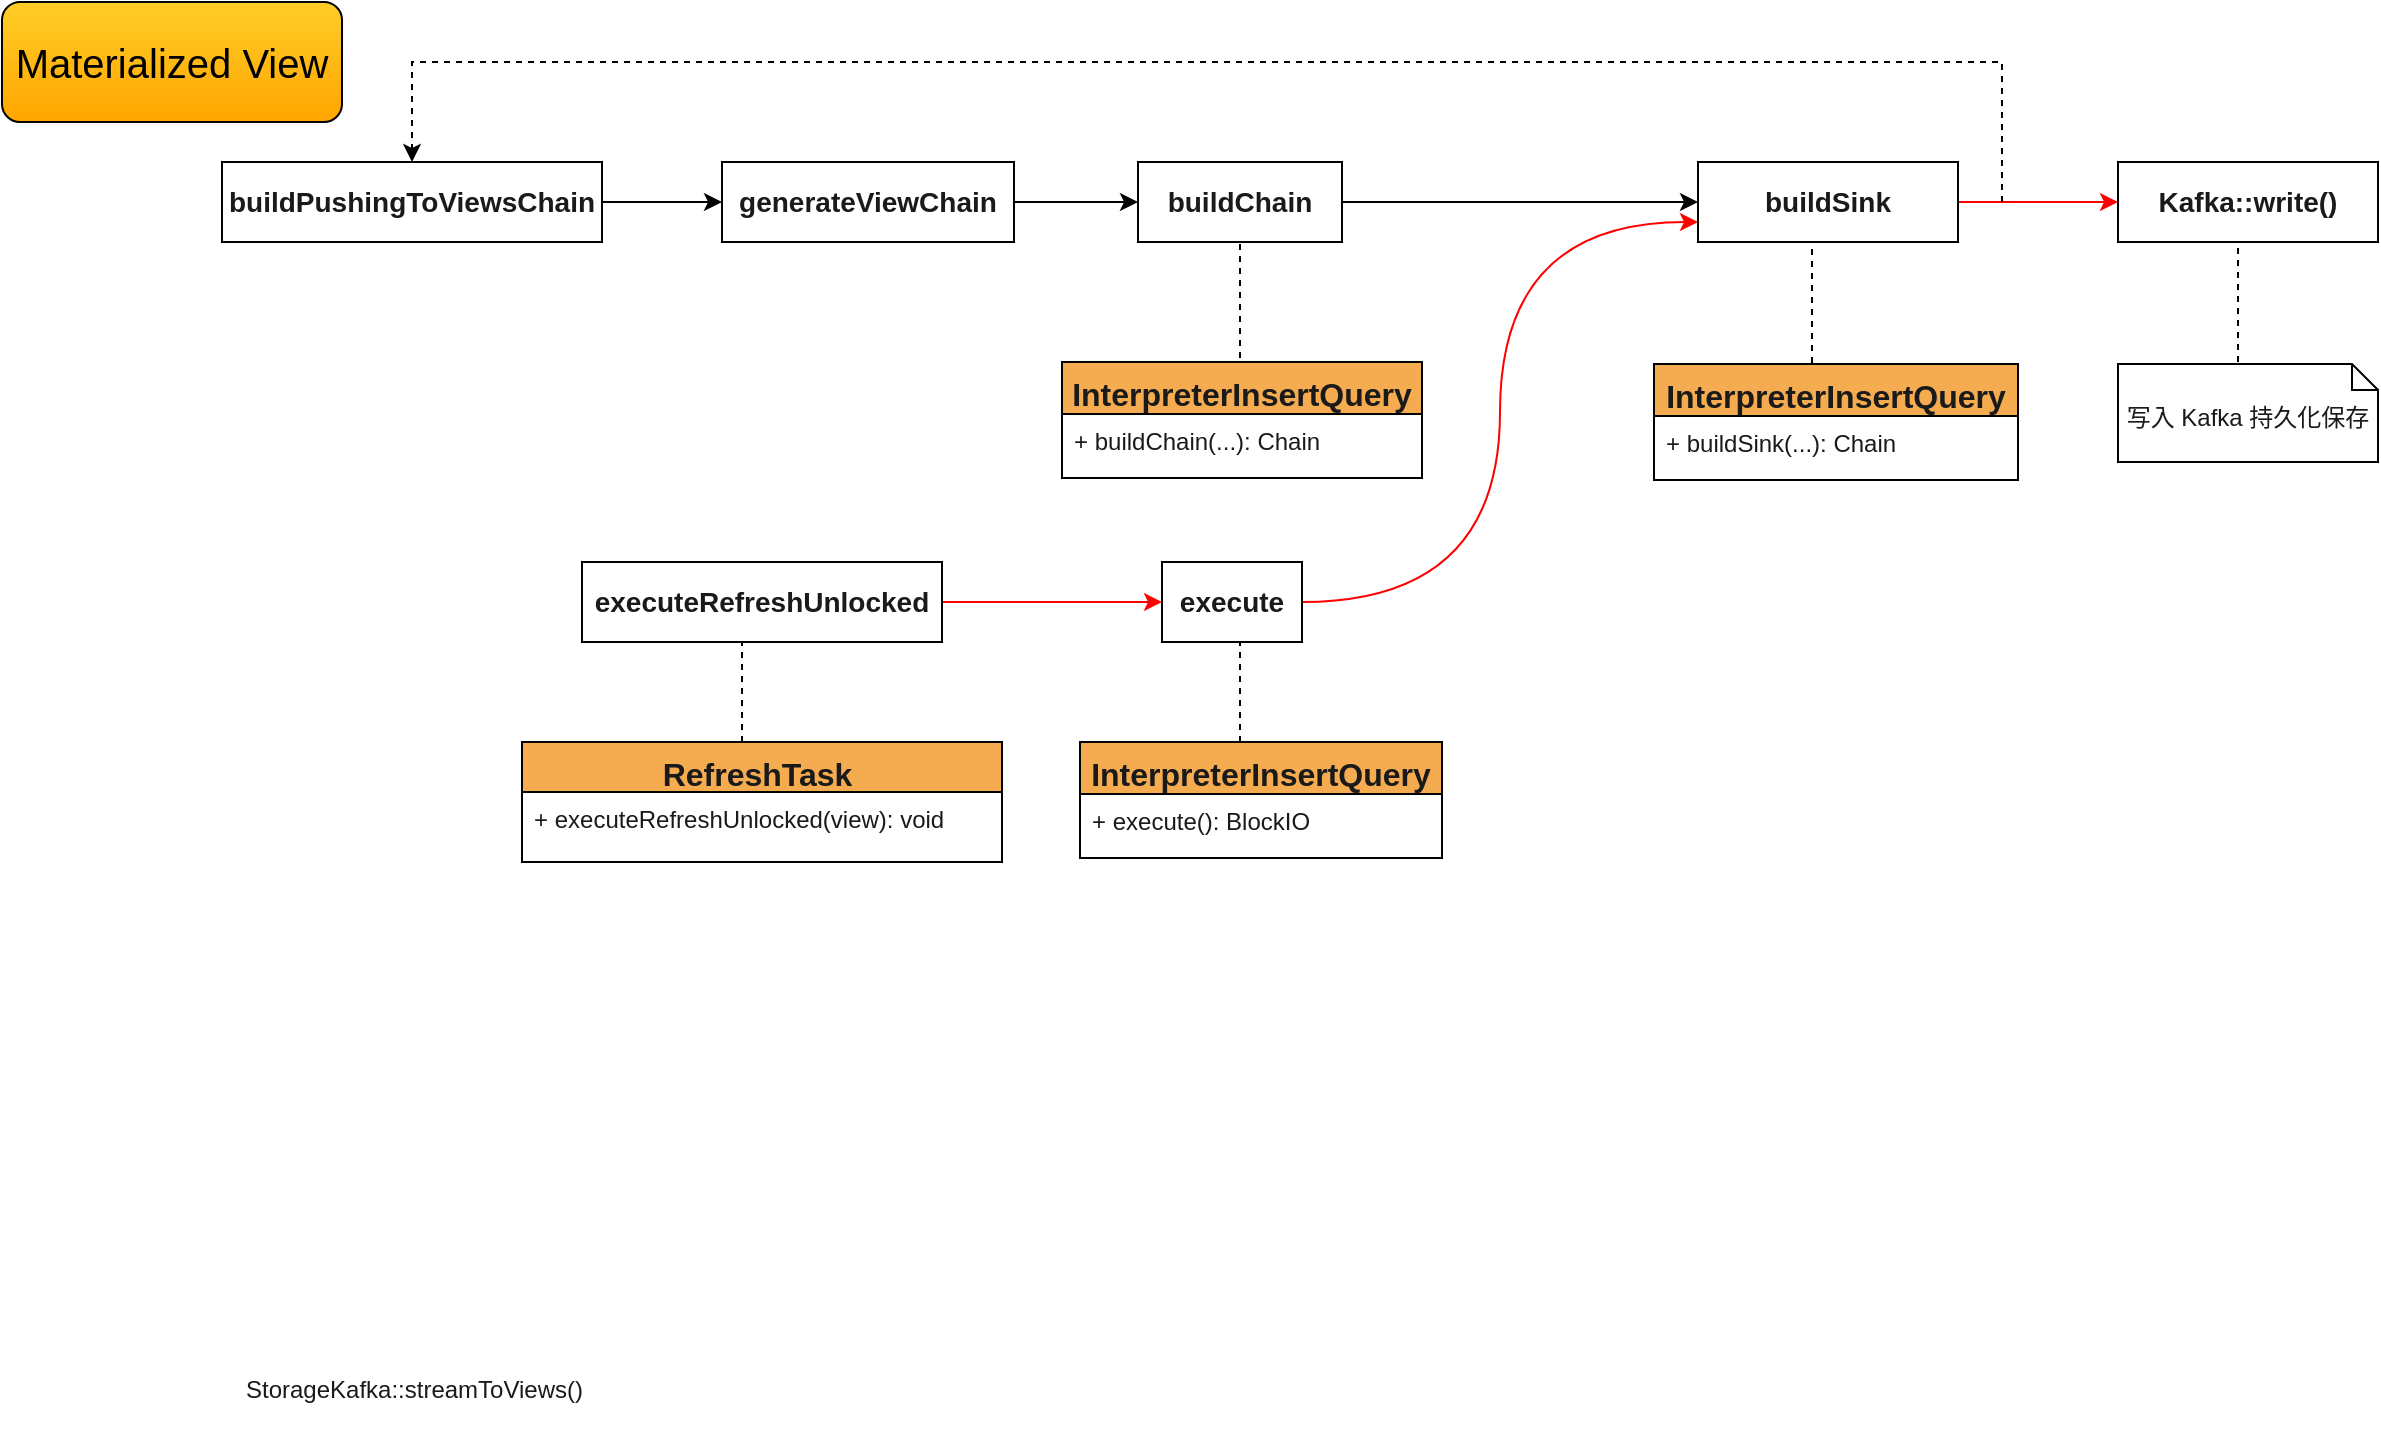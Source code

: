 <mxfile version="24.1.0" type="device">
  <diagram name="第 1 页" id="YRNvQdBV22zfUmtCXsC_">
    <mxGraphModel dx="1434" dy="836" grid="1" gridSize="10" guides="1" tooltips="1" connect="1" arrows="1" fold="1" page="1" pageScale="1" pageWidth="827" pageHeight="1169" math="0" shadow="0">
      <root>
        <mxCell id="0" />
        <mxCell id="1" parent="0" />
        <mxCell id="lIY-aEhcTRqQ6z-K19vD-43" value="" style="endArrow=none;dashed=1;html=1;rounded=0;entryX=0.5;entryY=1;entryDx=0;entryDy=0;labelBackgroundColor=none;strokeColor=#000000;fontColor=default;" parent="1" target="lIY-aEhcTRqQ6z-K19vD-36" edge="1">
          <mxGeometry width="50" height="50" relative="1" as="geometry">
            <mxPoint x="629" y="188" as="sourcePoint" />
            <mxPoint x="710" y="390" as="targetPoint" />
          </mxGeometry>
        </mxCell>
        <mxCell id="lIY-aEhcTRqQ6z-K19vD-1" value="&lt;font style=&quot;font-size: 16px;&quot;&gt;RefreshTask&amp;nbsp;&lt;/font&gt;" style="swimlane;fontStyle=1;align=center;verticalAlign=top;childLayout=stackLayout;horizontal=1;startSize=25;horizontalStack=0;resizeParent=1;resizeParentMax=0;resizeLast=0;collapsible=1;marginBottom=0;whiteSpace=wrap;html=1;labelBackgroundColor=none;fillColor=#F5AB50;strokeColor=#000000;fontColor=#1A1A1A;" parent="1" vertex="1">
          <mxGeometry x="270" y="380" width="240" height="60" as="geometry" />
        </mxCell>
        <mxCell id="lIY-aEhcTRqQ6z-K19vD-4" value="+ executeRefreshUnlocked(view): void&amp;nbsp;" style="text;strokeColor=none;fillColor=none;align=left;verticalAlign=top;spacingLeft=4;spacingRight=4;overflow=hidden;rotatable=0;points=[[0,0.5],[1,0.5]];portConstraint=eastwest;whiteSpace=wrap;html=1;labelBackgroundColor=none;fontColor=#1A1A1A;" parent="lIY-aEhcTRqQ6z-K19vD-1" vertex="1">
          <mxGeometry y="25" width="240" height="35" as="geometry" />
        </mxCell>
        <mxCell id="lIY-aEhcTRqQ6z-K19vD-5" value="&lt;font style=&quot;font-size: 20px;&quot;&gt;Materialized View&lt;/font&gt;" style="rounded=1;whiteSpace=wrap;html=1;fillColor=#ffcd28;strokeColor=#000000;labelBackgroundColor=none;gradientColor=#ffa500;" parent="1" vertex="1">
          <mxGeometry x="10" y="10" width="170" height="60" as="geometry" />
        </mxCell>
        <mxCell id="lIY-aEhcTRqQ6z-K19vD-6" value="&lt;font style=&quot;font-size: 16px;&quot;&gt;InterpreterInsertQuery&lt;/font&gt;" style="swimlane;fontStyle=1;align=center;verticalAlign=top;childLayout=stackLayout;horizontal=1;startSize=26;horizontalStack=0;resizeParent=1;resizeParentMax=0;resizeLast=0;collapsible=1;marginBottom=0;whiteSpace=wrap;html=1;labelBackgroundColor=none;fillColor=#F5AB50;strokeColor=#000000;fontColor=#1A1A1A;" parent="1" vertex="1">
          <mxGeometry x="836" y="191" width="182" height="58" as="geometry" />
        </mxCell>
        <mxCell id="lIY-aEhcTRqQ6z-K19vD-9" value="+ buildSink(...): Chain" style="text;strokeColor=none;fillColor=none;align=left;verticalAlign=top;spacingLeft=4;spacingRight=4;overflow=hidden;rotatable=0;points=[[0,0.5],[1,0.5]];portConstraint=eastwest;whiteSpace=wrap;html=1;labelBackgroundColor=none;fontColor=#1A1A1A;" parent="lIY-aEhcTRqQ6z-K19vD-6" vertex="1">
          <mxGeometry y="26" width="182" height="32" as="geometry" />
        </mxCell>
        <mxCell id="lIY-aEhcTRqQ6z-K19vD-21" value="&lt;font style=&quot;font-size: 16px;&quot;&gt;InterpreterInsertQuery&lt;/font&gt;" style="swimlane;fontStyle=1;align=center;verticalAlign=top;childLayout=stackLayout;horizontal=1;startSize=26;horizontalStack=0;resizeParent=1;resizeParentMax=0;resizeLast=0;collapsible=1;marginBottom=0;whiteSpace=wrap;html=1;labelBackgroundColor=none;fillColor=#F5AB50;strokeColor=#000000;fontColor=#1A1A1A;" parent="1" vertex="1">
          <mxGeometry x="540" y="190" width="180" height="58" as="geometry" />
        </mxCell>
        <mxCell id="lIY-aEhcTRqQ6z-K19vD-24" value="+ buildChain(...): Chain" style="text;strokeColor=none;fillColor=none;align=left;verticalAlign=top;spacingLeft=4;spacingRight=4;overflow=hidden;rotatable=0;points=[[0,0.5],[1,0.5]];portConstraint=eastwest;whiteSpace=wrap;html=1;labelBackgroundColor=none;fontColor=#1A1A1A;" parent="lIY-aEhcTRqQ6z-K19vD-21" vertex="1">
          <mxGeometry y="26" width="180" height="32" as="geometry" />
        </mxCell>
        <mxCell id="lIY-aEhcTRqQ6z-K19vD-41" value="" style="edgeStyle=orthogonalEdgeStyle;rounded=0;orthogonalLoop=1;jettySize=auto;html=1;labelBackgroundColor=none;strokeColor=#000000;fontColor=default;" parent="1" source="lIY-aEhcTRqQ6z-K19vD-31" target="lIY-aEhcTRqQ6z-K19vD-32" edge="1">
          <mxGeometry relative="1" as="geometry" />
        </mxCell>
        <mxCell id="lIY-aEhcTRqQ6z-K19vD-31" value="&lt;span style=&quot;font-size: 14px;&quot;&gt;&lt;b&gt;buildPushingToViewsChain&lt;/b&gt;&lt;/span&gt;" style="html=1;whiteSpace=wrap;fillColor=none;labelBackgroundColor=none;strokeColor=#000000;fontColor=#1A1A1A;" parent="1" vertex="1">
          <mxGeometry x="120" y="90" width="190" height="40" as="geometry" />
        </mxCell>
        <mxCell id="lIY-aEhcTRqQ6z-K19vD-38" value="" style="edgeStyle=orthogonalEdgeStyle;rounded=0;orthogonalLoop=1;jettySize=auto;html=1;labelBackgroundColor=none;strokeColor=#000000;fontColor=default;" parent="1" source="lIY-aEhcTRqQ6z-K19vD-32" target="lIY-aEhcTRqQ6z-K19vD-36" edge="1">
          <mxGeometry relative="1" as="geometry" />
        </mxCell>
        <mxCell id="lIY-aEhcTRqQ6z-K19vD-32" value="&lt;span style=&quot;font-size: 14px;&quot;&gt;&lt;b&gt;generateViewChain&lt;/b&gt;&lt;/span&gt;" style="html=1;whiteSpace=wrap;fillColor=none;labelBackgroundColor=none;strokeColor=#000000;fontColor=#1A1A1A;" parent="1" vertex="1">
          <mxGeometry x="370" y="90" width="146" height="40" as="geometry" />
        </mxCell>
        <mxCell id="lIY-aEhcTRqQ6z-K19vD-40" value="" style="edgeStyle=orthogonalEdgeStyle;rounded=0;orthogonalLoop=1;jettySize=auto;html=1;labelBackgroundColor=none;strokeColor=#000000;fontColor=default;" parent="1" source="lIY-aEhcTRqQ6z-K19vD-36" target="lIY-aEhcTRqQ6z-K19vD-37" edge="1">
          <mxGeometry relative="1" as="geometry" />
        </mxCell>
        <mxCell id="lIY-aEhcTRqQ6z-K19vD-36" value="&lt;span style=&quot;text-align: left;&quot;&gt;&lt;b&gt;&lt;font style=&quot;font-size: 14px;&quot;&gt;buildChain&lt;/font&gt;&lt;/b&gt;&lt;/span&gt;" style="html=1;whiteSpace=wrap;fillColor=none;labelBackgroundColor=none;strokeColor=#000000;fontColor=#1A1A1A;" parent="1" vertex="1">
          <mxGeometry x="578" y="90" width="102" height="40" as="geometry" />
        </mxCell>
        <mxCell id="lIY-aEhcTRqQ6z-K19vD-48" value="" style="edgeStyle=orthogonalEdgeStyle;rounded=0;orthogonalLoop=1;jettySize=auto;html=1;labelBackgroundColor=none;strokeColor=#FF0000;fontColor=default;" parent="1" source="lIY-aEhcTRqQ6z-K19vD-37" edge="1">
          <mxGeometry relative="1" as="geometry">
            <mxPoint x="1068" y="110" as="targetPoint" />
          </mxGeometry>
        </mxCell>
        <mxCell id="lIY-aEhcTRqQ6z-K19vD-50" style="edgeStyle=orthogonalEdgeStyle;rounded=0;orthogonalLoop=1;jettySize=auto;html=1;entryX=0.5;entryY=0;entryDx=0;entryDy=0;labelBackgroundColor=none;strokeColor=#000000;fontColor=default;dashed=1;" parent="1" target="lIY-aEhcTRqQ6z-K19vD-31" edge="1">
          <mxGeometry relative="1" as="geometry">
            <mxPoint x="1010" y="110" as="sourcePoint" />
            <mxPoint x="405" y="90" as="targetPoint" />
            <Array as="points">
              <mxPoint x="1010" y="110" />
              <mxPoint x="1010" y="40" />
              <mxPoint x="215" y="40" />
            </Array>
          </mxGeometry>
        </mxCell>
        <mxCell id="lIY-aEhcTRqQ6z-K19vD-37" value="&lt;span style=&quot;text-align: left;&quot;&gt;&lt;b&gt;&lt;font style=&quot;font-size: 14px;&quot;&gt;buildSink&lt;/font&gt;&lt;/b&gt;&lt;/span&gt;" style="html=1;whiteSpace=wrap;fillColor=none;labelBackgroundColor=none;strokeColor=#000000;fontColor=#1A1A1A;" parent="1" vertex="1">
          <mxGeometry x="858" y="90" width="130" height="40" as="geometry" />
        </mxCell>
        <mxCell id="lIY-aEhcTRqQ6z-K19vD-44" value="" style="endArrow=none;dashed=1;html=1;rounded=0;entryX=0.5;entryY=1;entryDx=0;entryDy=0;exitX=0.434;exitY=-0.009;exitDx=0;exitDy=0;exitPerimeter=0;labelBackgroundColor=none;strokeColor=#000000;fontColor=default;" parent="1" source="lIY-aEhcTRqQ6z-K19vD-6" edge="1">
          <mxGeometry width="50" height="50" relative="1" as="geometry">
            <mxPoint x="915" y="160" as="sourcePoint" />
            <mxPoint x="915" y="130" as="targetPoint" />
          </mxGeometry>
        </mxCell>
        <mxCell id="lIY-aEhcTRqQ6z-K19vD-49" value="&lt;b&gt;&lt;font style=&quot;font-size: 14px;&quot;&gt;Kafka::write()&lt;/font&gt;&lt;/b&gt;" style="html=1;whiteSpace=wrap;fillColor=none;labelBackgroundColor=none;strokeColor=#000000;fontColor=#1A1A1A;" parent="1" vertex="1">
          <mxGeometry x="1068" y="90" width="130" height="40" as="geometry" />
        </mxCell>
        <mxCell id="lIY-aEhcTRqQ6z-K19vD-51" value="写入 Kafka 持久化保存" style="shape=note2;boundedLbl=1;whiteSpace=wrap;html=1;size=13;verticalAlign=top;align=center;fillColor=none;labelBackgroundColor=none;strokeColor=#000000;fontColor=#1A1A1A;" parent="1" vertex="1">
          <mxGeometry x="1068" y="191" width="130" height="49" as="geometry" />
        </mxCell>
        <mxCell id="lIY-aEhcTRqQ6z-K19vD-53" value="" style="endArrow=none;dashed=1;html=1;rounded=0;entryX=0.5;entryY=1;entryDx=0;entryDy=0;exitX=0.434;exitY=-0.009;exitDx=0;exitDy=0;exitPerimeter=0;labelBackgroundColor=none;strokeColor=#000000;fontColor=default;" parent="1" edge="1">
          <mxGeometry width="50" height="50" relative="1" as="geometry">
            <mxPoint x="1128" y="190" as="sourcePoint" />
            <mxPoint x="1128" y="130" as="targetPoint" />
          </mxGeometry>
        </mxCell>
        <mxCell id="lIY-aEhcTRqQ6z-K19vD-55" value="StorageKafka::streamToViews()" style="text;whiteSpace=wrap;labelBackgroundColor=none;fontColor=#1A1A1A;" parent="1" vertex="1">
          <mxGeometry x="130" y="690" width="200" height="40" as="geometry" />
        </mxCell>
        <mxCell id="lIY-aEhcTRqQ6z-K19vD-63" style="edgeStyle=orthogonalEdgeStyle;rounded=0;orthogonalLoop=1;jettySize=auto;html=1;entryX=0;entryY=0.75;entryDx=0;entryDy=0;labelBackgroundColor=none;strokeColor=#FF0000;fontColor=default;curved=1;" parent="1" source="lIY-aEhcTRqQ6z-K19vD-59" target="lIY-aEhcTRqQ6z-K19vD-37" edge="1">
          <mxGeometry relative="1" as="geometry" />
        </mxCell>
        <mxCell id="lIY-aEhcTRqQ6z-K19vD-59" value="&lt;span style=&quot;text-align: left;&quot;&gt;&lt;font style=&quot;font-size: 14px;&quot;&gt;execute&lt;/font&gt;&lt;/span&gt;" style="html=1;whiteSpace=wrap;fillColor=none;fontStyle=1;labelBackgroundColor=none;strokeColor=#000000;fontColor=#1A1A1A;" parent="1" vertex="1">
          <mxGeometry x="590" y="290" width="70" height="40" as="geometry" />
        </mxCell>
        <mxCell id="lIY-aEhcTRqQ6z-K19vD-60" value="&lt;font style=&quot;font-size: 16px;&quot;&gt;InterpreterInsertQuery&lt;/font&gt;" style="swimlane;fontStyle=1;align=center;verticalAlign=top;childLayout=stackLayout;horizontal=1;startSize=26;horizontalStack=0;resizeParent=1;resizeParentMax=0;resizeLast=0;collapsible=1;marginBottom=0;whiteSpace=wrap;html=1;labelBackgroundColor=none;fillColor=#F5AB50;strokeColor=#000000;fontColor=#1A1A1A;" parent="1" vertex="1">
          <mxGeometry x="549" y="380" width="181" height="58" as="geometry" />
        </mxCell>
        <mxCell id="lIY-aEhcTRqQ6z-K19vD-61" value="+ execute(): BlockIO&amp;nbsp;" style="text;strokeColor=none;fillColor=none;align=left;verticalAlign=top;spacingLeft=4;spacingRight=4;overflow=hidden;rotatable=0;points=[[0,0.5],[1,0.5]];portConstraint=eastwest;whiteSpace=wrap;html=1;labelBackgroundColor=none;fontColor=#1A1A1A;" parent="lIY-aEhcTRqQ6z-K19vD-60" vertex="1">
          <mxGeometry y="26" width="181" height="32" as="geometry" />
        </mxCell>
        <mxCell id="lIY-aEhcTRqQ6z-K19vD-65" value="" style="endArrow=none;dashed=1;html=1;rounded=0;labelBackgroundColor=none;strokeColor=#000000;fontColor=default;" parent="1" edge="1">
          <mxGeometry width="50" height="50" relative="1" as="geometry">
            <mxPoint x="629" y="380" as="sourcePoint" />
            <mxPoint x="629" y="330" as="targetPoint" />
          </mxGeometry>
        </mxCell>
        <mxCell id="ZdIc9tsvfvS6NTBBQTpb-6" value="" style="edgeStyle=orthogonalEdgeStyle;rounded=0;orthogonalLoop=1;jettySize=auto;html=1;strokeColor=#FF0000;" edge="1" parent="1" source="ZdIc9tsvfvS6NTBBQTpb-3" target="lIY-aEhcTRqQ6z-K19vD-59">
          <mxGeometry relative="1" as="geometry" />
        </mxCell>
        <mxCell id="ZdIc9tsvfvS6NTBBQTpb-3" value="&lt;div style=&quot;text-align: left;&quot;&gt;&lt;span style=&quot;background-color: initial; font-size: 14px;&quot;&gt;executeRefreshUnlocked&lt;/span&gt;&lt;/div&gt;" style="html=1;whiteSpace=wrap;fillColor=none;fontStyle=1;labelBackgroundColor=none;strokeColor=#000000;fontColor=#1A1A1A;" vertex="1" parent="1">
          <mxGeometry x="300" y="290" width="180" height="40" as="geometry" />
        </mxCell>
        <mxCell id="ZdIc9tsvfvS6NTBBQTpb-5" value="" style="endArrow=none;dashed=1;html=1;rounded=0;labelBackgroundColor=none;strokeColor=#000000;fontColor=default;" edge="1" parent="1">
          <mxGeometry width="50" height="50" relative="1" as="geometry">
            <mxPoint x="380" y="380" as="sourcePoint" />
            <mxPoint x="380" y="330" as="targetPoint" />
          </mxGeometry>
        </mxCell>
      </root>
    </mxGraphModel>
  </diagram>
</mxfile>
